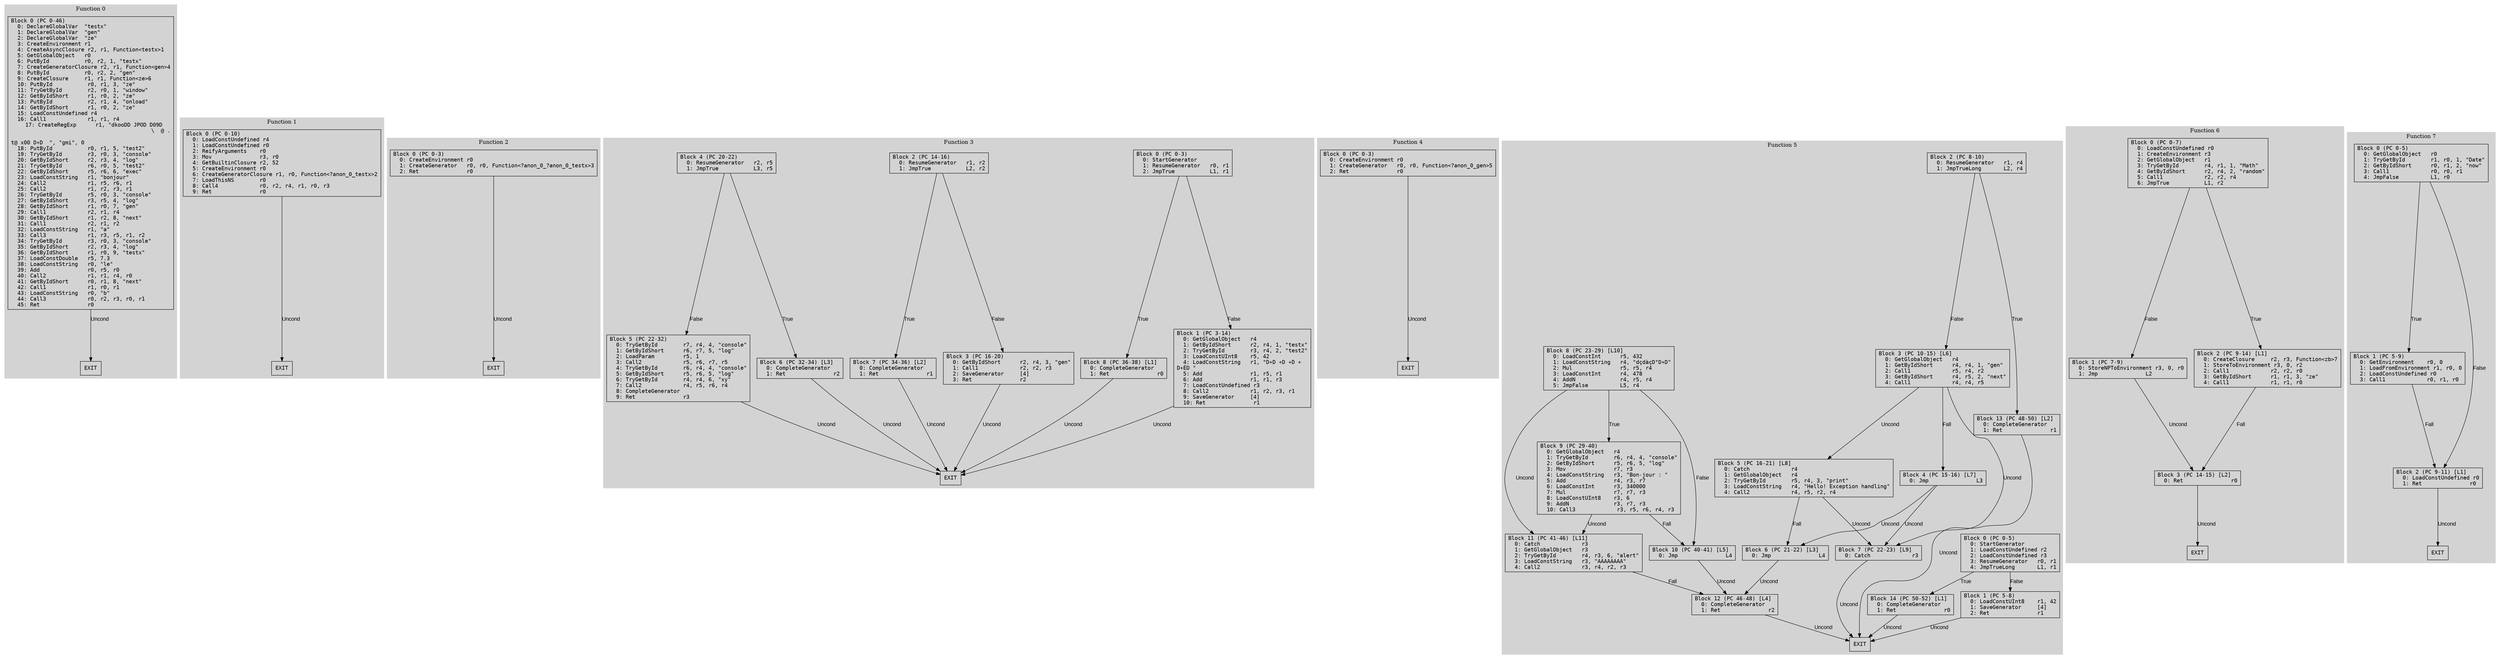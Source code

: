 // CFG analysis for hermes_dec_sample
// Generated from data/hermes_dec_sample.hbc

digraph {
  rankdir=TB;
  node [shape=box, fontname="monospace"];

  subgraph cluster_function_0 {
    label = "Function 0";
    style = filled;
    color = lightgrey;

    edge [fontname="Arial"];

    f0_n0 [ label = "Block 0 (PC 0-46)\l  0: DeclareGlobalVar  \"testx\"\l  1: DeclareGlobalVar  \"gen\"\l  2: DeclareGlobalVar  \"ze\"\l  3: CreateEnvironment r1\l  4: CreateAsyncClosure r2, r1, Function<testx>1\l  5: GetGlobalObject   r0\l  6: PutById           r0, r2, 1, \"testx\"\l  7: CreateGeneratorClosure r2, r1, Function<gen>4\l  8: PutById           r0, r2, 2, \"gen\"\l  9: CreateClosure     r1, r1, Function<ze>6\l  10: PutById           r0, r1, 3, \"ze\"\l  11: TryGetById        r2, r0, 1, \"window\"\l  12: GetByIdShort      r1, r0, 2, \"ze\"\l  13: PutById           r2, r1, 4, \"onload\"\l  14: GetByIdShort      r1, r0, 2, \"ze\"\l  15: LoadConstUndefined r4\l  16: Call1             r1, r1, r4\l  17: CreateRegExp      r1, \"dkooDD JPOD D09D\n\\  @ .\r\n\t@ \x00 D+D  \", \"gmi\", 0\l  18: PutById           r0, r1, 5, \"test2\"\l  19: TryGetById        r3, r0, 3, \"console\"\l  20: GetByIdShort      r2, r3, 4, \"log\"\l  21: TryGetById        r6, r0, 5, \"test2\"\l  22: GetByIdShort      r5, r6, 6, \"exec\"\l  23: LoadConstString   r1, \"bonjour\"\l  24: Call2             r1, r5, r6, r1\l  25: Call2             r1, r2, r3, r1\l  26: TryGetById        r5, r0, 3, \"console\"\l  27: GetByIdShort      r3, r5, 4, \"log\"\l  28: GetByIdShort      r1, r0, 7, \"gen\"\l  29: Call1             r2, r1, r4\l  30: GetByIdShort      r1, r2, 8, \"next\"\l  31: Call1             r2, r1, r2\l  32: LoadConstString   r1, \"a\"\l  33: Call3             r1, r3, r5, r1, r2\l  34: TryGetById        r3, r0, 3, \"console\"\l  35: GetByIdShort      r2, r3, 4, \"log\"\l  36: GetByIdShort      r1, r0, 9, \"testx\"\l  37: LoadConstDouble   r5, 7.3\l  38: LoadConstString   r0, \"le\"\l  39: Add               r0, r5, r0\l  40: Call2             r1, r1, r4, r0\l  41: GetByIdShort      r0, r1, 8, \"next\"\l  42: Call1             r1, r0, r1\l  43: LoadConstString   r0, \"b\"\l  44: Call3             r0, r2, r3, r0, r1\l  45: Ret               r0\l" ]
    f0_n1 [ label = "EXIT" ]

    f0_n0 -> f0_n1 [label="Uncond"]
  }

  subgraph cluster_function_1 {
    label = "Function 1";
    style = filled;
    color = lightgrey;

    edge [fontname="Arial"];

    f1_n0 [ label = "Block 0 (PC 0-10)\l  0: LoadConstUndefined r4\l  1: LoadConstUndefined r0\l  2: ReifyArguments    r0\l  3: Mov               r3, r0\l  4: GetBuiltinClosure r2, 52\l  5: CreateEnvironment r0\l  6: CreateGeneratorClosure r1, r0, Function<?anon_0_testx>2\l  7: LoadThisNS        r0\l  8: Call4             r0, r2, r4, r1, r0, r3\l  9: Ret               r0\l" ]
    f1_n1 [ label = "EXIT" ]

    f1_n0 -> f1_n1 [label="Uncond"]
  }

  subgraph cluster_function_2 {
    label = "Function 2";
    style = filled;
    color = lightgrey;

    edge [fontname="Arial"];

    f2_n0 [ label = "Block 0 (PC 0-3)\l  0: CreateEnvironment r0\l  1: CreateGenerator   r0, r0, Function<?anon_0_?anon_0_testx>3\l  2: Ret               r0\l" ]
    f2_n1 [ label = "EXIT" ]

    f2_n0 -> f2_n1 [label="Uncond"]
  }

  subgraph cluster_function_3 {
    label = "Function 3";
    style = filled;
    color = lightgrey;

    edge [fontname="Arial"];

    f3_n0 [ label = "Block 0 (PC 0-3)\l  0: StartGenerator    \l  1: ResumeGenerator   r0, r1\l  2: JmpTrue           L1, r1\l" ]
    f3_n1 [ label = "Block 1 (PC 3-14)\l  0: GetGlobalObject   r4\l  1: GetByIdShort      r2, r4, 1, \"testx\"\l  2: TryGetById        r3, r4, 2, \"test2\"\l  3: LoadConstUInt8    r5, 42\l  4: LoadConstString   r1, \"D+D +D +D +\lD+ÉD \"\l  5: Add               r1, r5, r1\l  6: Add               r1, r1, r3\l  7: LoadConstUndefined r3\l  8: Call2             r1, r2, r3, r1\l  9: SaveGenerator     [4]\l  10: Ret               r1\l" ]
    f3_n2 [ label = "Block 2 (PC 14-16)\l  0: ResumeGenerator   r1, r2\l  1: JmpTrue           L2, r2\l" ]
    f3_n3 [ label = "Block 3 (PC 16-20)\l  0: GetByIdShort      r2, r4, 3, \"gen\"\l  1: Call1             r2, r2, r3\l  2: SaveGenerator     [4]\l  3: Ret               r2\l" ]
    f3_n4 [ label = "Block 4 (PC 20-22)\l  0: ResumeGenerator   r2, r5\l  1: JmpTrue           L3, r5\l" ]
    f3_n5 [ label = "Block 5 (PC 22-32)\l  0: TryGetById        r7, r4, 4, \"console\"\l  1: GetByIdShort      r6, r7, 5, \"log\"\l  2: LoadParam         r5, 1\l  3: Call2             r5, r6, r7, r5\l  4: TryGetById        r6, r4, 4, \"console\"\l  5: GetByIdShort      r5, r6, 5, \"log\"\l  6: TryGetById        r4, r4, 6, \"xy\"\l  7: Call2             r4, r5, r6, r4\l  8: CompleteGenerator \l  9: Ret               r3\l" ]
    f3_n6 [ label = "Block 6 (PC 32-34) [L3]\l  0: CompleteGenerator \l  1: Ret               r2\l" ]
    f3_n7 [ label = "Block 7 (PC 34-36) [L2]\l  0: CompleteGenerator \l  1: Ret               r1\l" ]
    f3_n8 [ label = "Block 8 (PC 36-38) [L1]\l  0: CompleteGenerator \l  1: Ret               r0\l" ]
    f3_n9 [ label = "EXIT" ]

    f3_n0 -> f3_n8 [label="True"]
    f3_n0 -> f3_n1 [label="False"]
    f3_n1 -> f3_n9 [label="Uncond"]
    f3_n2 -> f3_n7 [label="True"]
    f3_n2 -> f3_n3 [label="False"]
    f3_n3 -> f3_n9 [label="Uncond"]
    f3_n4 -> f3_n6 [label="True"]
    f3_n4 -> f3_n5 [label="False"]
    f3_n5 -> f3_n9 [label="Uncond"]
    f3_n6 -> f3_n9 [label="Uncond"]
    f3_n7 -> f3_n9 [label="Uncond"]
    f3_n8 -> f3_n9 [label="Uncond"]
  }

  subgraph cluster_function_4 {
    label = "Function 4";
    style = filled;
    color = lightgrey;

    edge [fontname="Arial"];

    f4_n0 [ label = "Block 0 (PC 0-3)\l  0: CreateEnvironment r0\l  1: CreateGenerator   r0, r0, Function<?anon_0_gen>5\l  2: Ret               r0\l" ]
    f4_n1 [ label = "EXIT" ]

    f4_n0 -> f4_n1 [label="Uncond"]
  }

  subgraph cluster_function_5 {
    label = "Function 5";
    style = filled;
    color = lightgrey;

    edge [fontname="Arial"];

    f5_n0 [ label = "Block 0 (PC 0-5)\l  0: StartGenerator    \l  1: LoadConstUndefined r2\l  2: LoadConstUndefined r3\l  3: ResumeGenerator   r0, r1\l  4: JmpTrueLong       L1, r1\l" ]
    f5_n1 [ label = "Block 1 (PC 5-8)\l  0: LoadConstUInt8    r1, 42\l  1: SaveGenerator     [4]\l  2: Ret               r1\l" ]
    f5_n2 [ label = "Block 2 (PC 8-10)\l  0: ResumeGenerator   r1, r4\l  1: JmpTrueLong       L2, r4\l" ]
    f5_n3 [ label = "Block 3 (PC 10-15) [L6]\l  0: GetGlobalObject   r4\l  1: GetByIdShort      r4, r4, 1, \"gen\"\l  2: Call1             r5, r4, r2\l  3: GetByIdShort      r4, r5, 2, \"next\"\l  4: Call1             r4, r4, r5\l" ]
    f5_n4 [ label = "Block 4 (PC 15-16) [L7]\l  0: Jmp               L3\l" ]
    f5_n5 [ label = "Block 5 (PC 16-21) [L8]\l  0: Catch             r4\l  1: GetGlobalObject   r4\l  2: TryGetById        r5, r4, 3, \"print\"\l  3: LoadConstString   r4, \"Hello! Exception handling\"\l  4: Call2             r4, r5, r2, r4\l" ]
    f5_n6 [ label = "Block 6 (PC 21-22) [L3]\l  0: Jmp               L4\l" ]
    f5_n7 [ label = "Block 7 (PC 22-23) [L9]\l  0: Catch             r3\l" ]
    f5_n8 [ label = "Block 8 (PC 23-29) [L10]\l  0: LoadConstInt      r5, 432\l  1: LoadConstString   r4, \"dçdàçD°D+D\"\l  2: Mul               r5, r5, r4\l  3: LoadConstInt      r4, 478\l  4: AddN              r4, r5, r4\l  5: JmpFalse          L5, r4\l" ]
    f5_n9 [ label = "Block 9 (PC 29-40)\l  0: GetGlobalObject   r4\l  1: TryGetById        r6, r4, 4, \"console\"\l  2: GetByIdShort      r5, r6, 5, \"log\"\l  3: Mov               r7, r3\l  4: LoadConstString   r3, \"Bon-jour : \"\l  5: Add               r4, r3, r7\l  6: LoadConstInt      r3, 340000\l  7: Mul               r7, r7, r3\l  8: LoadConstUInt8    r3, 6\l  9: AddN              r3, r7, r3\l  10: Call3             r3, r5, r6, r4, r3\l" ]
    f5_n10 [ label = "Block 10 (PC 40-41) [L5]\l  0: Jmp               L4\l" ]
    f5_n11 [ label = "Block 11 (PC 41-46) [L11]\l  0: Catch             r3\l  1: GetGlobalObject   r3\l  2: TryGetById        r4, r3, 6, \"alert\"\l  3: LoadConstString   r3, \"AAAAAAAA\"\l  4: Call2             r3, r4, r2, r3\l" ]
    f5_n12 [ label = "Block 12 (PC 46-48) [L4]\l  0: CompleteGenerator \l  1: Ret               r2\l" ]
    f5_n13 [ label = "Block 13 (PC 48-50) [L2]\l  0: CompleteGenerator \l  1: Ret               r1\l" ]
    f5_n14 [ label = "Block 14 (PC 50-52) [L1]\l  0: CompleteGenerator \l  1: Ret               r0\l" ]
    f5_n15 [ label = "EXIT" ]

    f5_n0 -> f5_n14 [label="True"]
    f5_n0 -> f5_n1 [label="False"]
    f5_n1 -> f5_n15 [label="Uncond"]
    f5_n2 -> f5_n13 [label="True"]
    f5_n2 -> f5_n3 [label="False"]
    f5_n3 -> f5_n4 [label="Fall"]
    f5_n4 -> f5_n6 [label="Uncond"]
    f5_n5 -> f5_n6 [label="Fall"]
    f5_n6 -> f5_n12 [label="Uncond"]
    f5_n7 -> f5_n15 [label="Uncond"]
    f5_n8 -> f5_n10 [label="False"]
    f5_n8 -> f5_n9 [label="True"]
    f5_n9 -> f5_n10 [label="Fall"]
    f5_n10 -> f5_n12 [label="Uncond"]
    f5_n11 -> f5_n12 [label="Fall"]
    f5_n12 -> f5_n15 [label="Uncond"]
    f5_n13 -> f5_n15 [label="Uncond"]
    f5_n14 -> f5_n15 [label="Uncond"]
    f5_n3 -> f5_n5 [label="Uncond"]
    f5_n3 -> f5_n7 [label="Uncond"]
    f5_n4 -> f5_n7 [label="Uncond"]
    f5_n5 -> f5_n7 [label="Uncond"]
    f5_n8 -> f5_n11 [label="Uncond"]
    f5_n9 -> f5_n11 [label="Uncond"]
  }

  subgraph cluster_function_6 {
    label = "Function 6";
    style = filled;
    color = lightgrey;

    edge [fontname="Arial"];

    f6_n0 [ label = "Block 0 (PC 0-7)\l  0: LoadConstUndefined r0\l  1: CreateEnvironment r3\l  2: GetGlobalObject   r1\l  3: TryGetById        r4, r1, 1, \"Math\"\l  4: GetByIdShort      r2, r4, 2, \"random\"\l  5: Call1             r2, r2, r4\l  6: JmpTrue           L1, r2\l" ]
    f6_n1 [ label = "Block 1 (PC 7-9)\l  0: StoreNPToEnvironment r3, 0, r0\l  1: Jmp               L2\l" ]
    f6_n2 [ label = "Block 2 (PC 9-14) [L1]\l  0: CreateClosure     r2, r3, Function<zb>7\l  1: StoreToEnvironment r3, 0, r2\l  2: Call1             r2, r2, r0\l  3: GetByIdShort      r1, r1, 3, \"ze\"\l  4: Call1             r1, r1, r0\l" ]
    f6_n3 [ label = "Block 3 (PC 14-15) [L2]\l  0: Ret               r0\l" ]
    f6_n4 [ label = "EXIT" ]

    f6_n0 -> f6_n2 [label="True"]
    f6_n0 -> f6_n1 [label="False"]
    f6_n1 -> f6_n3 [label="Uncond"]
    f6_n2 -> f6_n3 [label="Fall"]
    f6_n3 -> f6_n4 [label="Uncond"]
  }

  subgraph cluster_function_7 {
    label = "Function 7";
    style = filled;
    color = lightgrey;

    edge [fontname="Arial"];

    f7_n0 [ label = "Block 0 (PC 0-5)\l  0: GetGlobalObject   r0\l  1: TryGetById        r1, r0, 1, \"Date\"\l  2: GetByIdShort      r0, r1, 2, \"now\"\l  3: Call1             r0, r0, r1\l  4: JmpFalse          L1, r0\l" ]
    f7_n1 [ label = "Block 1 (PC 5-9)\l  0: GetEnvironment    r0, 0\l  1: LoadFromEnvironment r1, r0, 0\l  2: LoadConstUndefined r0\l  3: Call1             r0, r1, r0\l" ]
    f7_n2 [ label = "Block 2 (PC 9-11) [L1]\l  0: LoadConstUndefined r0\l  1: Ret               r0\l" ]
    f7_n3 [ label = "EXIT" ]

    f7_n0 -> f7_n2 [label="False"]
    f7_n0 -> f7_n1 [label="True"]
    f7_n1 -> f7_n2 [label="Fall"]
    f7_n2 -> f7_n3 [label="Uncond"]
  }

}
